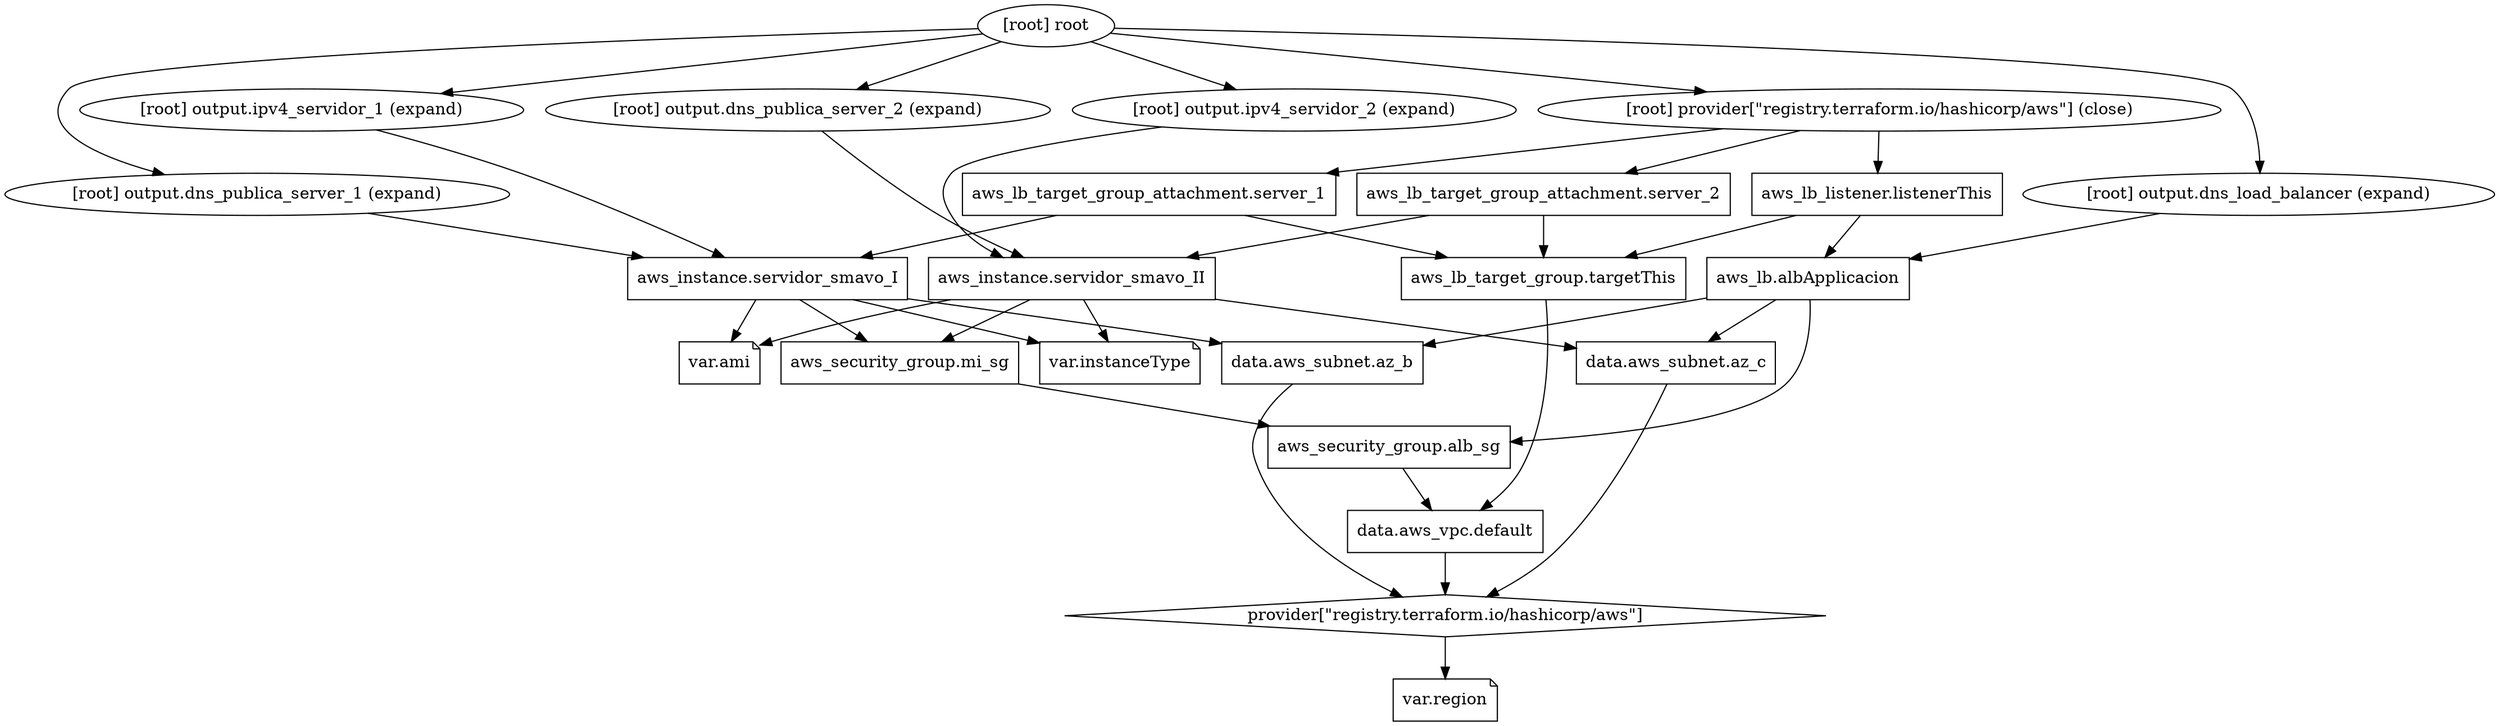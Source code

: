 digraph {
	compound = "true"
	newrank = "true"
	subgraph "root" {
		"[root] aws_instance.servidor_smavo_I (expand)" [label = "aws_instance.servidor_smavo_I", shape = "box"]
		"[root] aws_instance.servidor_smavo_II (expand)" [label = "aws_instance.servidor_smavo_II", shape = "box"]
		"[root] aws_lb.albApplicacion (expand)" [label = "aws_lb.albApplicacion", shape = "box"]
		"[root] aws_lb_listener.listenerThis (expand)" [label = "aws_lb_listener.listenerThis", shape = "box"]
		"[root] aws_lb_target_group.targetThis (expand)" [label = "aws_lb_target_group.targetThis", shape = "box"]
		"[root] aws_lb_target_group_attachment.server_1 (expand)" [label = "aws_lb_target_group_attachment.server_1", shape = "box"]
		"[root] aws_lb_target_group_attachment.server_2 (expand)" [label = "aws_lb_target_group_attachment.server_2", shape = "box"]
		"[root] aws_security_group.alb_sg (expand)" [label = "aws_security_group.alb_sg", shape = "box"]
		"[root] aws_security_group.mi_sg (expand)" [label = "aws_security_group.mi_sg", shape = "box"]
		"[root] data.aws_subnet.az_b (expand)" [label = "data.aws_subnet.az_b", shape = "box"]
		"[root] data.aws_subnet.az_c (expand)" [label = "data.aws_subnet.az_c", shape = "box"]
		"[root] data.aws_vpc.default (expand)" [label = "data.aws_vpc.default", shape = "box"]
		"[root] provider[\"registry.terraform.io/hashicorp/aws\"]" [label = "provider[\"registry.terraform.io/hashicorp/aws\"]", shape = "diamond"]
		"[root] var.ami" [label = "var.ami", shape = "note"]
		"[root] var.instanceType" [label = "var.instanceType", shape = "note"]
		"[root] var.region" [label = "var.region", shape = "note"]
		"[root] aws_instance.servidor_smavo_I (expand)" -> "[root] aws_security_group.mi_sg (expand)"
		"[root] aws_instance.servidor_smavo_I (expand)" -> "[root] data.aws_subnet.az_b (expand)"
		"[root] aws_instance.servidor_smavo_I (expand)" -> "[root] var.ami"
		"[root] aws_instance.servidor_smavo_I (expand)" -> "[root] var.instanceType"
		"[root] aws_instance.servidor_smavo_II (expand)" -> "[root] aws_security_group.mi_sg (expand)"
		"[root] aws_instance.servidor_smavo_II (expand)" -> "[root] data.aws_subnet.az_c (expand)"
		"[root] aws_instance.servidor_smavo_II (expand)" -> "[root] var.ami"
		"[root] aws_instance.servidor_smavo_II (expand)" -> "[root] var.instanceType"
		"[root] aws_lb.albApplicacion (expand)" -> "[root] aws_security_group.alb_sg (expand)"
		"[root] aws_lb.albApplicacion (expand)" -> "[root] data.aws_subnet.az_b (expand)"
		"[root] aws_lb.albApplicacion (expand)" -> "[root] data.aws_subnet.az_c (expand)"
		"[root] aws_lb_listener.listenerThis (expand)" -> "[root] aws_lb.albApplicacion (expand)"
		"[root] aws_lb_listener.listenerThis (expand)" -> "[root] aws_lb_target_group.targetThis (expand)"
		"[root] aws_lb_target_group.targetThis (expand)" -> "[root] data.aws_vpc.default (expand)"
		"[root] aws_lb_target_group_attachment.server_1 (expand)" -> "[root] aws_instance.servidor_smavo_I (expand)"
		"[root] aws_lb_target_group_attachment.server_1 (expand)" -> "[root] aws_lb_target_group.targetThis (expand)"
		"[root] aws_lb_target_group_attachment.server_2 (expand)" -> "[root] aws_instance.servidor_smavo_II (expand)"
		"[root] aws_lb_target_group_attachment.server_2 (expand)" -> "[root] aws_lb_target_group.targetThis (expand)"
		"[root] aws_security_group.alb_sg (expand)" -> "[root] data.aws_vpc.default (expand)"
		"[root] aws_security_group.mi_sg (expand)" -> "[root] aws_security_group.alb_sg (expand)"
		"[root] data.aws_subnet.az_b (expand)" -> "[root] provider[\"registry.terraform.io/hashicorp/aws\"]"
		"[root] data.aws_subnet.az_c (expand)" -> "[root] provider[\"registry.terraform.io/hashicorp/aws\"]"
		"[root] data.aws_vpc.default (expand)" -> "[root] provider[\"registry.terraform.io/hashicorp/aws\"]"
		"[root] output.dns_load_balancer (expand)" -> "[root] aws_lb.albApplicacion (expand)"
		"[root] output.dns_publica_server_1 (expand)" -> "[root] aws_instance.servidor_smavo_I (expand)"
		"[root] output.dns_publica_server_2 (expand)" -> "[root] aws_instance.servidor_smavo_II (expand)"
		"[root] output.ipv4_servidor_1 (expand)" -> "[root] aws_instance.servidor_smavo_I (expand)"
		"[root] output.ipv4_servidor_2 (expand)" -> "[root] aws_instance.servidor_smavo_II (expand)"
		"[root] provider[\"registry.terraform.io/hashicorp/aws\"] (close)" -> "[root] aws_lb_listener.listenerThis (expand)"
		"[root] provider[\"registry.terraform.io/hashicorp/aws\"] (close)" -> "[root] aws_lb_target_group_attachment.server_1 (expand)"
		"[root] provider[\"registry.terraform.io/hashicorp/aws\"] (close)" -> "[root] aws_lb_target_group_attachment.server_2 (expand)"
		"[root] provider[\"registry.terraform.io/hashicorp/aws\"]" -> "[root] var.region"
		"[root] root" -> "[root] output.dns_load_balancer (expand)"
		"[root] root" -> "[root] output.dns_publica_server_1 (expand)"
		"[root] root" -> "[root] output.dns_publica_server_2 (expand)"
		"[root] root" -> "[root] output.ipv4_servidor_1 (expand)"
		"[root] root" -> "[root] output.ipv4_servidor_2 (expand)"
		"[root] root" -> "[root] provider[\"registry.terraform.io/hashicorp/aws\"] (close)"
	}
}

